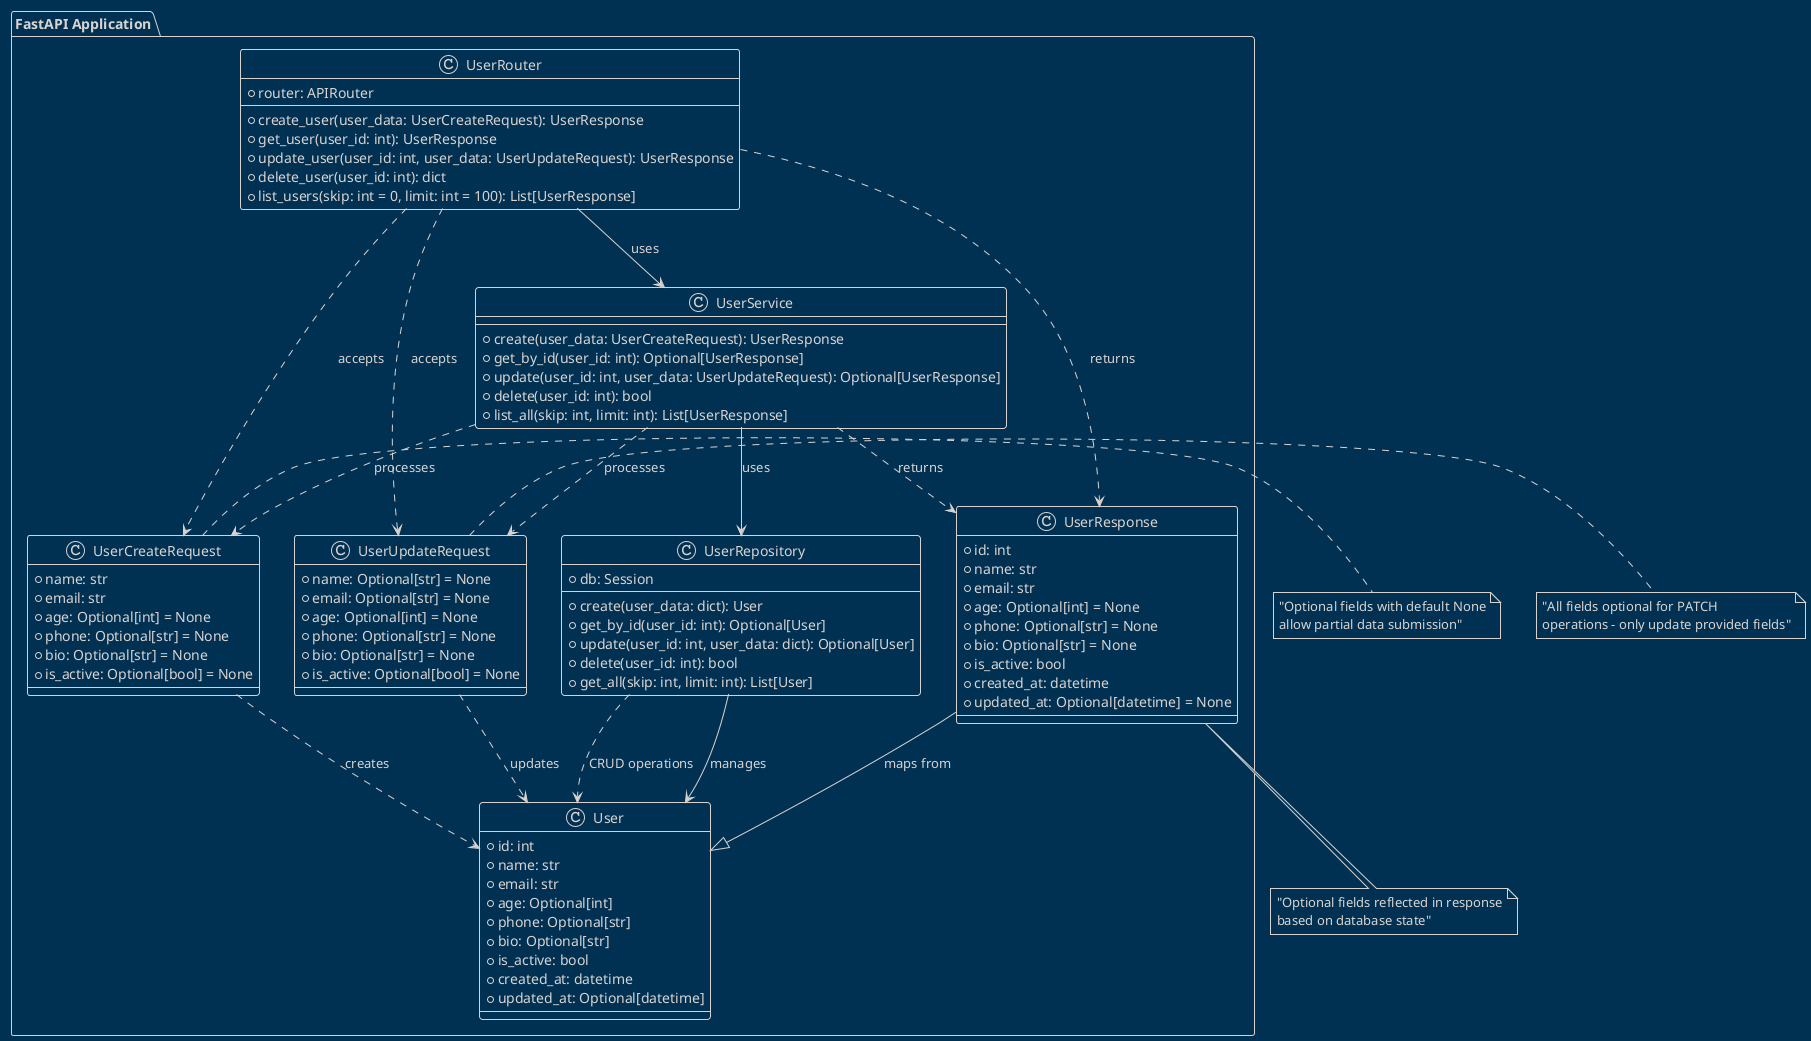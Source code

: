 @startuml FastAPI Router with Optional Fields

!theme blueprint

package "FastAPI Application" {

    class UserCreateRequest {
        +name: str
        +email: str
        +age: Optional[int] = None
        +phone: Optional[str] = None
        +bio: Optional[str] = None
        +is_active: Optional[bool] = None
    }

    class UserUpdateRequest {
        +name: Optional[str] = None
        +email: Optional[str] = None
        +age: Optional[int] = None
        +phone: Optional[str] = None
        +bio: Optional[str] = None
        +is_active: Optional[bool] = None
    }

    class UserResponse {
        +id: int
        +name: str
        +email: str
        +age: Optional[int] = None
        +phone: Optional[str] = None
        +bio: Optional[str] = None
        +is_active: bool
        +created_at: datetime
        +updated_at: Optional[datetime] = None
    }

    class UserRouter {
        +router: APIRouter
        --
        +create_user(user_data: UserCreateRequest): UserResponse
        +get_user(user_id: int): UserResponse
        +update_user(user_id: int, user_data: UserUpdateRequest): UserResponse
        +delete_user(user_id: int): dict
        +list_users(skip: int = 0, limit: int = 100): List[UserResponse]
    }

    class UserService {
        +create(user_data: UserCreateRequest): UserResponse
        +get_by_id(user_id: int): Optional[UserResponse]
        +update(user_id: int, user_data: UserUpdateRequest): Optional[UserResponse]
        +delete(user_id: int): bool
        +list_all(skip: int, limit: int): List[UserResponse]
    }

    class UserRepository {
        +db: Session
        --
        +create(user_data: dict): User
        +get_by_id(user_id: int): Optional[User]
        +update(user_id: int, user_data: dict): Optional[User]
        +delete(user_id: int): bool
        +get_all(skip: int, limit: int): List[User]
    }

    class User {
        +id: int
        +name: str
        +email: str
        +age: Optional[int]
        +phone: Optional[str]
        +bio: Optional[str]
        +is_active: bool
        +created_at: datetime
        +updated_at: Optional[datetime]
    }
}

' Relationships
UserRouter --> UserService : uses
UserRouter ..> UserCreateRequest : accepts
UserRouter ..> UserUpdateRequest : accepts
UserRouter ..> UserResponse : returns

UserService --> UserRepository : uses
UserService ..> UserCreateRequest : processes
UserService ..> UserUpdateRequest : processes
UserService ..> UserResponse : returns

UserRepository --> User : manages
UserRepository ..> User : CRUD operations

UserResponse --|> User : maps from
UserCreateRequest ..> User : creates
UserUpdateRequest ..> User : updates

note right of UserCreateRequest : "Optional fields with default None\nallow partial data submission"

note right of UserUpdateRequest : "All fields optional for PATCH\noperations - only update provided fields"

note bottom of UserResponse : "Optional fields reflected in response\nbased on database state"

@enduml